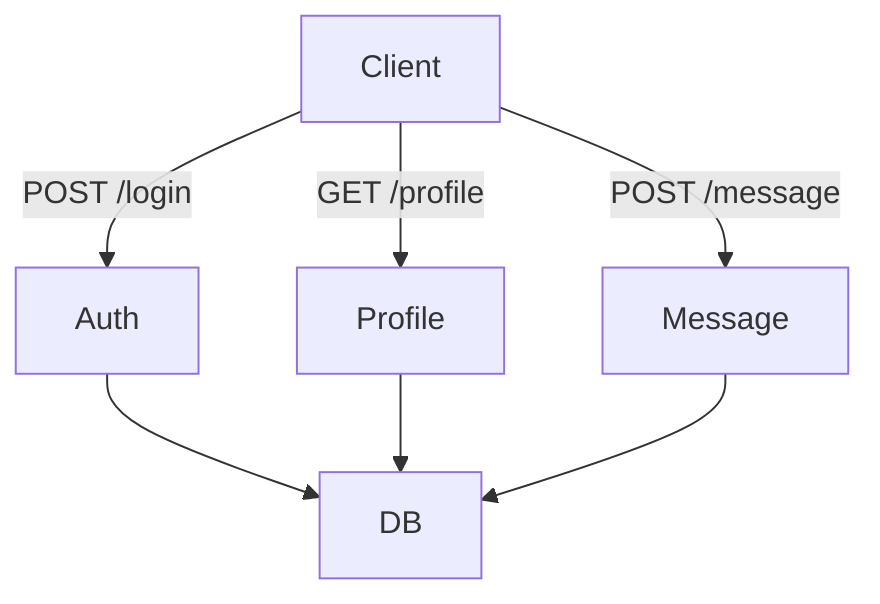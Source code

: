﻿flowchart TD
  Client -->|POST /login| Auth
  Client -->|GET /profile| Profile
  Client -->|POST /message| Message
  Auth --> DB
  Profile --> DB
  Message --> DB